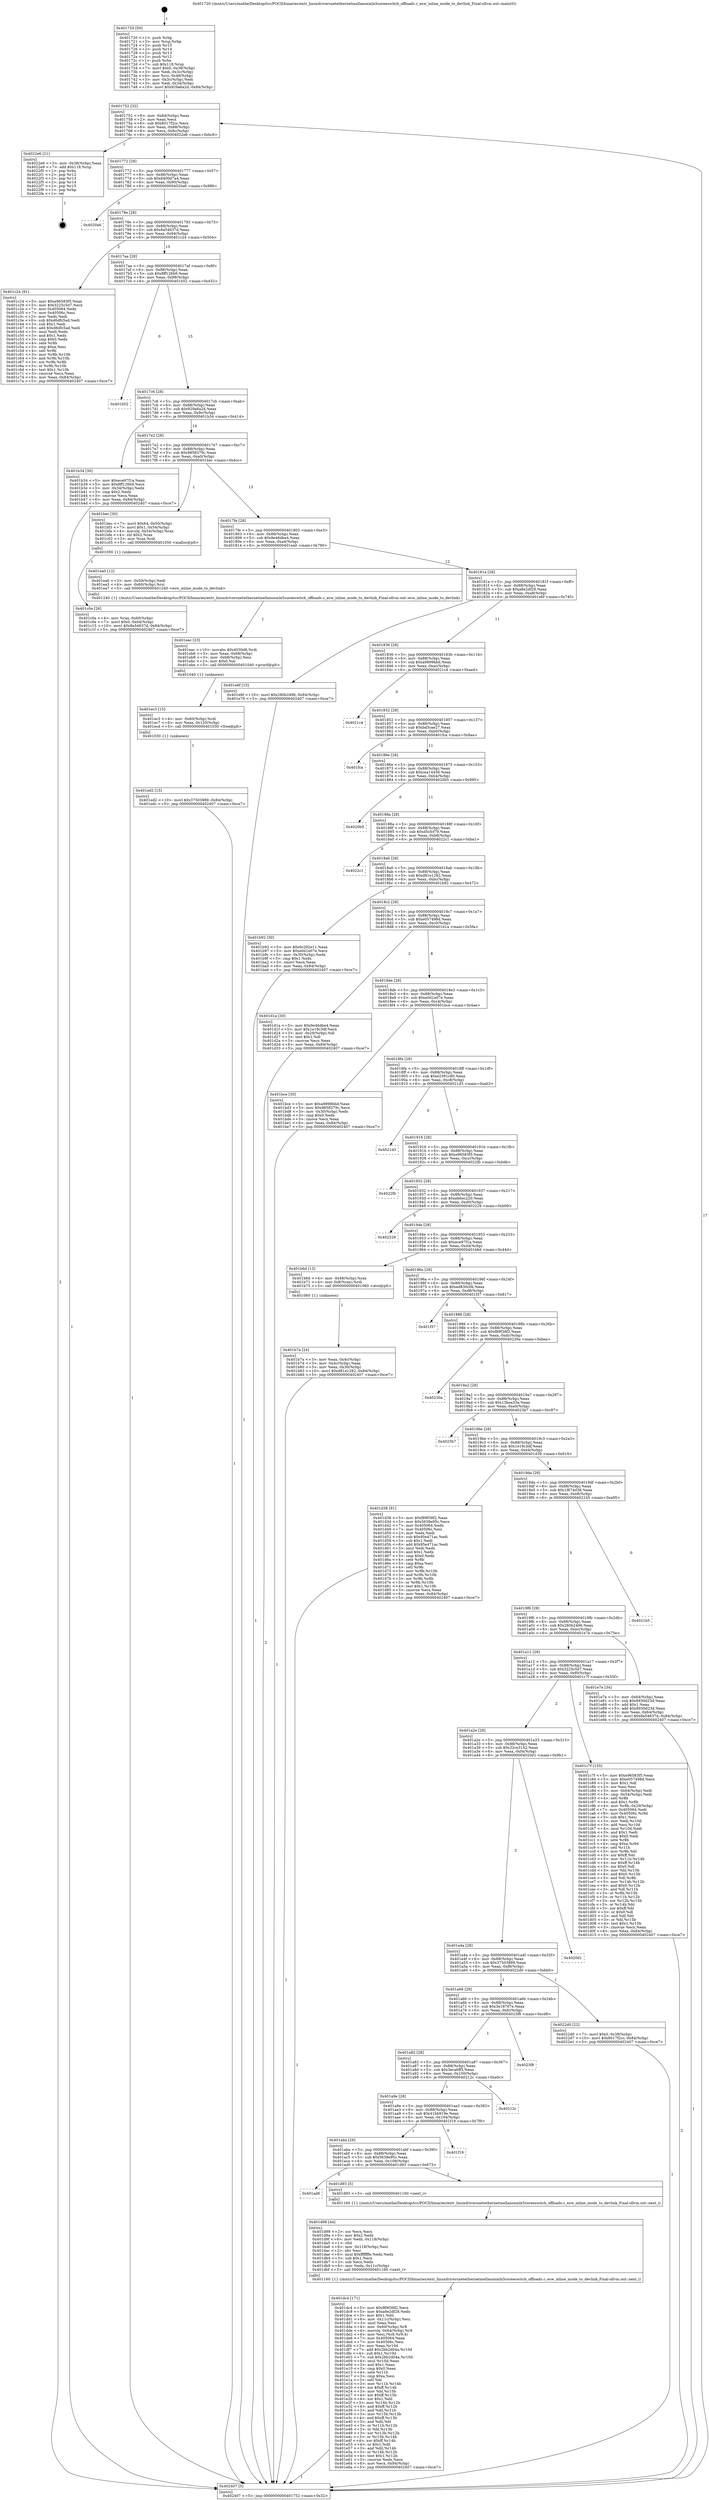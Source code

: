 digraph "0x401720" {
  label = "0x401720 (/mnt/c/Users/mathe/Desktop/tcc/POCII/binaries/extr_linuxdriversnetethernetmellanoxmlx5coreeswitch_offloads.c_esw_inline_mode_to_devlink_Final-ollvm.out::main(0))"
  labelloc = "t"
  node[shape=record]

  Entry [label="",width=0.3,height=0.3,shape=circle,fillcolor=black,style=filled]
  "0x401752" [label="{
     0x401752 [32]\l
     | [instrs]\l
     &nbsp;&nbsp;0x401752 \<+6\>: mov -0x84(%rbp),%eax\l
     &nbsp;&nbsp;0x401758 \<+2\>: mov %eax,%ecx\l
     &nbsp;&nbsp;0x40175a \<+6\>: sub $0x8017f2cc,%ecx\l
     &nbsp;&nbsp;0x401760 \<+6\>: mov %eax,-0x88(%rbp)\l
     &nbsp;&nbsp;0x401766 \<+6\>: mov %ecx,-0x8c(%rbp)\l
     &nbsp;&nbsp;0x40176c \<+6\>: je 00000000004022e6 \<main+0xbc6\>\l
  }"]
  "0x4022e6" [label="{
     0x4022e6 [21]\l
     | [instrs]\l
     &nbsp;&nbsp;0x4022e6 \<+3\>: mov -0x38(%rbp),%eax\l
     &nbsp;&nbsp;0x4022e9 \<+7\>: add $0x118,%rsp\l
     &nbsp;&nbsp;0x4022f0 \<+1\>: pop %rbx\l
     &nbsp;&nbsp;0x4022f1 \<+2\>: pop %r12\l
     &nbsp;&nbsp;0x4022f3 \<+2\>: pop %r13\l
     &nbsp;&nbsp;0x4022f5 \<+2\>: pop %r14\l
     &nbsp;&nbsp;0x4022f7 \<+2\>: pop %r15\l
     &nbsp;&nbsp;0x4022f9 \<+1\>: pop %rbp\l
     &nbsp;&nbsp;0x4022fa \<+1\>: ret\l
  }"]
  "0x401772" [label="{
     0x401772 [28]\l
     | [instrs]\l
     &nbsp;&nbsp;0x401772 \<+5\>: jmp 0000000000401777 \<main+0x57\>\l
     &nbsp;&nbsp;0x401777 \<+6\>: mov -0x88(%rbp),%eax\l
     &nbsp;&nbsp;0x40177d \<+5\>: sub $0x8400d7a4,%eax\l
     &nbsp;&nbsp;0x401782 \<+6\>: mov %eax,-0x90(%rbp)\l
     &nbsp;&nbsp;0x401788 \<+6\>: je 00000000004020a6 \<main+0x986\>\l
  }"]
  Exit [label="",width=0.3,height=0.3,shape=circle,fillcolor=black,style=filled,peripheries=2]
  "0x4020a6" [label="{
     0x4020a6\l
  }", style=dashed]
  "0x40178e" [label="{
     0x40178e [28]\l
     | [instrs]\l
     &nbsp;&nbsp;0x40178e \<+5\>: jmp 0000000000401793 \<main+0x73\>\l
     &nbsp;&nbsp;0x401793 \<+6\>: mov -0x88(%rbp),%eax\l
     &nbsp;&nbsp;0x401799 \<+5\>: sub $0x8a54637d,%eax\l
     &nbsp;&nbsp;0x40179e \<+6\>: mov %eax,-0x94(%rbp)\l
     &nbsp;&nbsp;0x4017a4 \<+6\>: je 0000000000401c24 \<main+0x504\>\l
  }"]
  "0x401ed2" [label="{
     0x401ed2 [15]\l
     | [instrs]\l
     &nbsp;&nbsp;0x401ed2 \<+10\>: movl $0x37503889,-0x84(%rbp)\l
     &nbsp;&nbsp;0x401edc \<+5\>: jmp 0000000000402407 \<main+0xce7\>\l
  }"]
  "0x401c24" [label="{
     0x401c24 [91]\l
     | [instrs]\l
     &nbsp;&nbsp;0x401c24 \<+5\>: mov $0xe96583f5,%eax\l
     &nbsp;&nbsp;0x401c29 \<+5\>: mov $0x3225c5d7,%ecx\l
     &nbsp;&nbsp;0x401c2e \<+7\>: mov 0x405064,%edx\l
     &nbsp;&nbsp;0x401c35 \<+7\>: mov 0x40506c,%esi\l
     &nbsp;&nbsp;0x401c3c \<+2\>: mov %edx,%edi\l
     &nbsp;&nbsp;0x401c3e \<+6\>: sub $0xd6dfc5ad,%edi\l
     &nbsp;&nbsp;0x401c44 \<+3\>: sub $0x1,%edi\l
     &nbsp;&nbsp;0x401c47 \<+6\>: add $0xd6dfc5ad,%edi\l
     &nbsp;&nbsp;0x401c4d \<+3\>: imul %edi,%edx\l
     &nbsp;&nbsp;0x401c50 \<+3\>: and $0x1,%edx\l
     &nbsp;&nbsp;0x401c53 \<+3\>: cmp $0x0,%edx\l
     &nbsp;&nbsp;0x401c56 \<+4\>: sete %r8b\l
     &nbsp;&nbsp;0x401c5a \<+3\>: cmp $0xa,%esi\l
     &nbsp;&nbsp;0x401c5d \<+4\>: setl %r9b\l
     &nbsp;&nbsp;0x401c61 \<+3\>: mov %r8b,%r10b\l
     &nbsp;&nbsp;0x401c64 \<+3\>: and %r9b,%r10b\l
     &nbsp;&nbsp;0x401c67 \<+3\>: xor %r9b,%r8b\l
     &nbsp;&nbsp;0x401c6a \<+3\>: or %r8b,%r10b\l
     &nbsp;&nbsp;0x401c6d \<+4\>: test $0x1,%r10b\l
     &nbsp;&nbsp;0x401c71 \<+3\>: cmovne %ecx,%eax\l
     &nbsp;&nbsp;0x401c74 \<+6\>: mov %eax,-0x84(%rbp)\l
     &nbsp;&nbsp;0x401c7a \<+5\>: jmp 0000000000402407 \<main+0xce7\>\l
  }"]
  "0x4017aa" [label="{
     0x4017aa [28]\l
     | [instrs]\l
     &nbsp;&nbsp;0x4017aa \<+5\>: jmp 00000000004017af \<main+0x8f\>\l
     &nbsp;&nbsp;0x4017af \<+6\>: mov -0x88(%rbp),%eax\l
     &nbsp;&nbsp;0x4017b5 \<+5\>: sub $0x8ff126b9,%eax\l
     &nbsp;&nbsp;0x4017ba \<+6\>: mov %eax,-0x98(%rbp)\l
     &nbsp;&nbsp;0x4017c0 \<+6\>: je 0000000000401b52 \<main+0x432\>\l
  }"]
  "0x401ec3" [label="{
     0x401ec3 [15]\l
     | [instrs]\l
     &nbsp;&nbsp;0x401ec3 \<+4\>: mov -0x60(%rbp),%rdi\l
     &nbsp;&nbsp;0x401ec7 \<+6\>: mov %eax,-0x120(%rbp)\l
     &nbsp;&nbsp;0x401ecd \<+5\>: call 0000000000401030 \<free@plt\>\l
     | [calls]\l
     &nbsp;&nbsp;0x401030 \{1\} (unknown)\l
  }"]
  "0x401b52" [label="{
     0x401b52\l
  }", style=dashed]
  "0x4017c6" [label="{
     0x4017c6 [28]\l
     | [instrs]\l
     &nbsp;&nbsp;0x4017c6 \<+5\>: jmp 00000000004017cb \<main+0xab\>\l
     &nbsp;&nbsp;0x4017cb \<+6\>: mov -0x88(%rbp),%eax\l
     &nbsp;&nbsp;0x4017d1 \<+5\>: sub $0x929a6a2d,%eax\l
     &nbsp;&nbsp;0x4017d6 \<+6\>: mov %eax,-0x9c(%rbp)\l
     &nbsp;&nbsp;0x4017dc \<+6\>: je 0000000000401b34 \<main+0x414\>\l
  }"]
  "0x401eac" [label="{
     0x401eac [23]\l
     | [instrs]\l
     &nbsp;&nbsp;0x401eac \<+10\>: movabs $0x4030d6,%rdi\l
     &nbsp;&nbsp;0x401eb6 \<+3\>: mov %eax,-0x68(%rbp)\l
     &nbsp;&nbsp;0x401eb9 \<+3\>: mov -0x68(%rbp),%esi\l
     &nbsp;&nbsp;0x401ebc \<+2\>: mov $0x0,%al\l
     &nbsp;&nbsp;0x401ebe \<+5\>: call 0000000000401040 \<printf@plt\>\l
     | [calls]\l
     &nbsp;&nbsp;0x401040 \{1\} (unknown)\l
  }"]
  "0x401b34" [label="{
     0x401b34 [30]\l
     | [instrs]\l
     &nbsp;&nbsp;0x401b34 \<+5\>: mov $0xece97f1a,%eax\l
     &nbsp;&nbsp;0x401b39 \<+5\>: mov $0x8ff126b9,%ecx\l
     &nbsp;&nbsp;0x401b3e \<+3\>: mov -0x34(%rbp),%edx\l
     &nbsp;&nbsp;0x401b41 \<+3\>: cmp $0x2,%edx\l
     &nbsp;&nbsp;0x401b44 \<+3\>: cmovne %ecx,%eax\l
     &nbsp;&nbsp;0x401b47 \<+6\>: mov %eax,-0x84(%rbp)\l
     &nbsp;&nbsp;0x401b4d \<+5\>: jmp 0000000000402407 \<main+0xce7\>\l
  }"]
  "0x4017e2" [label="{
     0x4017e2 [28]\l
     | [instrs]\l
     &nbsp;&nbsp;0x4017e2 \<+5\>: jmp 00000000004017e7 \<main+0xc7\>\l
     &nbsp;&nbsp;0x4017e7 \<+6\>: mov -0x88(%rbp),%eax\l
     &nbsp;&nbsp;0x4017ed \<+5\>: sub $0x9858379c,%eax\l
     &nbsp;&nbsp;0x4017f2 \<+6\>: mov %eax,-0xa0(%rbp)\l
     &nbsp;&nbsp;0x4017f8 \<+6\>: je 0000000000401bec \<main+0x4cc\>\l
  }"]
  "0x402407" [label="{
     0x402407 [5]\l
     | [instrs]\l
     &nbsp;&nbsp;0x402407 \<+5\>: jmp 0000000000401752 \<main+0x32\>\l
  }"]
  "0x401720" [label="{
     0x401720 [50]\l
     | [instrs]\l
     &nbsp;&nbsp;0x401720 \<+1\>: push %rbp\l
     &nbsp;&nbsp;0x401721 \<+3\>: mov %rsp,%rbp\l
     &nbsp;&nbsp;0x401724 \<+2\>: push %r15\l
     &nbsp;&nbsp;0x401726 \<+2\>: push %r14\l
     &nbsp;&nbsp;0x401728 \<+2\>: push %r13\l
     &nbsp;&nbsp;0x40172a \<+2\>: push %r12\l
     &nbsp;&nbsp;0x40172c \<+1\>: push %rbx\l
     &nbsp;&nbsp;0x40172d \<+7\>: sub $0x118,%rsp\l
     &nbsp;&nbsp;0x401734 \<+7\>: movl $0x0,-0x38(%rbp)\l
     &nbsp;&nbsp;0x40173b \<+3\>: mov %edi,-0x3c(%rbp)\l
     &nbsp;&nbsp;0x40173e \<+4\>: mov %rsi,-0x48(%rbp)\l
     &nbsp;&nbsp;0x401742 \<+3\>: mov -0x3c(%rbp),%edi\l
     &nbsp;&nbsp;0x401745 \<+3\>: mov %edi,-0x34(%rbp)\l
     &nbsp;&nbsp;0x401748 \<+10\>: movl $0x929a6a2d,-0x84(%rbp)\l
  }"]
  "0x401dc4" [label="{
     0x401dc4 [171]\l
     | [instrs]\l
     &nbsp;&nbsp;0x401dc4 \<+5\>: mov $0xf89f38f2,%ecx\l
     &nbsp;&nbsp;0x401dc9 \<+5\>: mov $0xa8e2df28,%edx\l
     &nbsp;&nbsp;0x401dce \<+3\>: mov $0x1,%dil\l
     &nbsp;&nbsp;0x401dd1 \<+6\>: mov -0x11c(%rbp),%esi\l
     &nbsp;&nbsp;0x401dd7 \<+3\>: imul %eax,%esi\l
     &nbsp;&nbsp;0x401dda \<+4\>: mov -0x60(%rbp),%r8\l
     &nbsp;&nbsp;0x401dde \<+4\>: movslq -0x64(%rbp),%r9\l
     &nbsp;&nbsp;0x401de2 \<+4\>: mov %esi,(%r8,%r9,4)\l
     &nbsp;&nbsp;0x401de6 \<+7\>: mov 0x405064,%eax\l
     &nbsp;&nbsp;0x401ded \<+7\>: mov 0x40506c,%esi\l
     &nbsp;&nbsp;0x401df4 \<+3\>: mov %eax,%r10d\l
     &nbsp;&nbsp;0x401df7 \<+7\>: add $0x2bb2d04a,%r10d\l
     &nbsp;&nbsp;0x401dfe \<+4\>: sub $0x1,%r10d\l
     &nbsp;&nbsp;0x401e02 \<+7\>: sub $0x2bb2d04a,%r10d\l
     &nbsp;&nbsp;0x401e09 \<+4\>: imul %r10d,%eax\l
     &nbsp;&nbsp;0x401e0d \<+3\>: and $0x1,%eax\l
     &nbsp;&nbsp;0x401e10 \<+3\>: cmp $0x0,%eax\l
     &nbsp;&nbsp;0x401e13 \<+4\>: sete %r11b\l
     &nbsp;&nbsp;0x401e17 \<+3\>: cmp $0xa,%esi\l
     &nbsp;&nbsp;0x401e1a \<+3\>: setl %bl\l
     &nbsp;&nbsp;0x401e1d \<+3\>: mov %r11b,%r14b\l
     &nbsp;&nbsp;0x401e20 \<+4\>: xor $0xff,%r14b\l
     &nbsp;&nbsp;0x401e24 \<+3\>: mov %bl,%r15b\l
     &nbsp;&nbsp;0x401e27 \<+4\>: xor $0xff,%r15b\l
     &nbsp;&nbsp;0x401e2b \<+4\>: xor $0x1,%dil\l
     &nbsp;&nbsp;0x401e2f \<+3\>: mov %r14b,%r12b\l
     &nbsp;&nbsp;0x401e32 \<+4\>: and $0xff,%r12b\l
     &nbsp;&nbsp;0x401e36 \<+3\>: and %dil,%r11b\l
     &nbsp;&nbsp;0x401e39 \<+3\>: mov %r15b,%r13b\l
     &nbsp;&nbsp;0x401e3c \<+4\>: and $0xff,%r13b\l
     &nbsp;&nbsp;0x401e40 \<+3\>: and %dil,%bl\l
     &nbsp;&nbsp;0x401e43 \<+3\>: or %r11b,%r12b\l
     &nbsp;&nbsp;0x401e46 \<+3\>: or %bl,%r13b\l
     &nbsp;&nbsp;0x401e49 \<+3\>: xor %r13b,%r12b\l
     &nbsp;&nbsp;0x401e4c \<+3\>: or %r15b,%r14b\l
     &nbsp;&nbsp;0x401e4f \<+4\>: xor $0xff,%r14b\l
     &nbsp;&nbsp;0x401e53 \<+4\>: or $0x1,%dil\l
     &nbsp;&nbsp;0x401e57 \<+3\>: and %dil,%r14b\l
     &nbsp;&nbsp;0x401e5a \<+3\>: or %r14b,%r12b\l
     &nbsp;&nbsp;0x401e5d \<+4\>: test $0x1,%r12b\l
     &nbsp;&nbsp;0x401e61 \<+3\>: cmovne %edx,%ecx\l
     &nbsp;&nbsp;0x401e64 \<+6\>: mov %ecx,-0x84(%rbp)\l
     &nbsp;&nbsp;0x401e6a \<+5\>: jmp 0000000000402407 \<main+0xce7\>\l
  }"]
  "0x401bec" [label="{
     0x401bec [30]\l
     | [instrs]\l
     &nbsp;&nbsp;0x401bec \<+7\>: movl $0x64,-0x50(%rbp)\l
     &nbsp;&nbsp;0x401bf3 \<+7\>: movl $0x1,-0x54(%rbp)\l
     &nbsp;&nbsp;0x401bfa \<+4\>: movslq -0x54(%rbp),%rax\l
     &nbsp;&nbsp;0x401bfe \<+4\>: shl $0x2,%rax\l
     &nbsp;&nbsp;0x401c02 \<+3\>: mov %rax,%rdi\l
     &nbsp;&nbsp;0x401c05 \<+5\>: call 0000000000401050 \<malloc@plt\>\l
     | [calls]\l
     &nbsp;&nbsp;0x401050 \{1\} (unknown)\l
  }"]
  "0x4017fe" [label="{
     0x4017fe [28]\l
     | [instrs]\l
     &nbsp;&nbsp;0x4017fe \<+5\>: jmp 0000000000401803 \<main+0xe3\>\l
     &nbsp;&nbsp;0x401803 \<+6\>: mov -0x88(%rbp),%eax\l
     &nbsp;&nbsp;0x401809 \<+5\>: sub $0x9e46dbe4,%eax\l
     &nbsp;&nbsp;0x40180e \<+6\>: mov %eax,-0xa4(%rbp)\l
     &nbsp;&nbsp;0x401814 \<+6\>: je 0000000000401ea0 \<main+0x780\>\l
  }"]
  "0x401d98" [label="{
     0x401d98 [44]\l
     | [instrs]\l
     &nbsp;&nbsp;0x401d98 \<+2\>: xor %ecx,%ecx\l
     &nbsp;&nbsp;0x401d9a \<+5\>: mov $0x2,%edx\l
     &nbsp;&nbsp;0x401d9f \<+6\>: mov %edx,-0x118(%rbp)\l
     &nbsp;&nbsp;0x401da5 \<+1\>: cltd\l
     &nbsp;&nbsp;0x401da6 \<+6\>: mov -0x118(%rbp),%esi\l
     &nbsp;&nbsp;0x401dac \<+2\>: idiv %esi\l
     &nbsp;&nbsp;0x401dae \<+6\>: imul $0xfffffffe,%edx,%edx\l
     &nbsp;&nbsp;0x401db4 \<+3\>: sub $0x1,%ecx\l
     &nbsp;&nbsp;0x401db7 \<+2\>: sub %ecx,%edx\l
     &nbsp;&nbsp;0x401db9 \<+6\>: mov %edx,-0x11c(%rbp)\l
     &nbsp;&nbsp;0x401dbf \<+5\>: call 0000000000401160 \<next_i\>\l
     | [calls]\l
     &nbsp;&nbsp;0x401160 \{1\} (/mnt/c/Users/mathe/Desktop/tcc/POCII/binaries/extr_linuxdriversnetethernetmellanoxmlx5coreeswitch_offloads.c_esw_inline_mode_to_devlink_Final-ollvm.out::next_i)\l
  }"]
  "0x401ea0" [label="{
     0x401ea0 [12]\l
     | [instrs]\l
     &nbsp;&nbsp;0x401ea0 \<+3\>: mov -0x50(%rbp),%edi\l
     &nbsp;&nbsp;0x401ea3 \<+4\>: mov -0x60(%rbp),%rsi\l
     &nbsp;&nbsp;0x401ea7 \<+5\>: call 0000000000401240 \<esw_inline_mode_to_devlink\>\l
     | [calls]\l
     &nbsp;&nbsp;0x401240 \{1\} (/mnt/c/Users/mathe/Desktop/tcc/POCII/binaries/extr_linuxdriversnetethernetmellanoxmlx5coreeswitch_offloads.c_esw_inline_mode_to_devlink_Final-ollvm.out::esw_inline_mode_to_devlink)\l
  }"]
  "0x40181a" [label="{
     0x40181a [28]\l
     | [instrs]\l
     &nbsp;&nbsp;0x40181a \<+5\>: jmp 000000000040181f \<main+0xff\>\l
     &nbsp;&nbsp;0x40181f \<+6\>: mov -0x88(%rbp),%eax\l
     &nbsp;&nbsp;0x401825 \<+5\>: sub $0xa8e2df28,%eax\l
     &nbsp;&nbsp;0x40182a \<+6\>: mov %eax,-0xa8(%rbp)\l
     &nbsp;&nbsp;0x401830 \<+6\>: je 0000000000401e6f \<main+0x74f\>\l
  }"]
  "0x401ad6" [label="{
     0x401ad6\l
  }", style=dashed]
  "0x401e6f" [label="{
     0x401e6f [15]\l
     | [instrs]\l
     &nbsp;&nbsp;0x401e6f \<+10\>: movl $0x280b2496,-0x84(%rbp)\l
     &nbsp;&nbsp;0x401e79 \<+5\>: jmp 0000000000402407 \<main+0xce7\>\l
  }"]
  "0x401836" [label="{
     0x401836 [28]\l
     | [instrs]\l
     &nbsp;&nbsp;0x401836 \<+5\>: jmp 000000000040183b \<main+0x11b\>\l
     &nbsp;&nbsp;0x40183b \<+6\>: mov -0x88(%rbp),%eax\l
     &nbsp;&nbsp;0x401841 \<+5\>: sub $0xa9899bbd,%eax\l
     &nbsp;&nbsp;0x401846 \<+6\>: mov %eax,-0xac(%rbp)\l
     &nbsp;&nbsp;0x40184c \<+6\>: je 00000000004021c4 \<main+0xaa4\>\l
  }"]
  "0x401d93" [label="{
     0x401d93 [5]\l
     | [instrs]\l
     &nbsp;&nbsp;0x401d93 \<+5\>: call 0000000000401160 \<next_i\>\l
     | [calls]\l
     &nbsp;&nbsp;0x401160 \{1\} (/mnt/c/Users/mathe/Desktop/tcc/POCII/binaries/extr_linuxdriversnetethernetmellanoxmlx5coreeswitch_offloads.c_esw_inline_mode_to_devlink_Final-ollvm.out::next_i)\l
  }"]
  "0x4021c4" [label="{
     0x4021c4\l
  }", style=dashed]
  "0x401852" [label="{
     0x401852 [28]\l
     | [instrs]\l
     &nbsp;&nbsp;0x401852 \<+5\>: jmp 0000000000401857 \<main+0x137\>\l
     &nbsp;&nbsp;0x401857 \<+6\>: mov -0x88(%rbp),%eax\l
     &nbsp;&nbsp;0x40185d \<+5\>: sub $0xbd3cae27,%eax\l
     &nbsp;&nbsp;0x401862 \<+6\>: mov %eax,-0xb0(%rbp)\l
     &nbsp;&nbsp;0x401868 \<+6\>: je 0000000000401fca \<main+0x8aa\>\l
  }"]
  "0x401aba" [label="{
     0x401aba [28]\l
     | [instrs]\l
     &nbsp;&nbsp;0x401aba \<+5\>: jmp 0000000000401abf \<main+0x39f\>\l
     &nbsp;&nbsp;0x401abf \<+6\>: mov -0x88(%rbp),%eax\l
     &nbsp;&nbsp;0x401ac5 \<+5\>: sub $0x5638e95c,%eax\l
     &nbsp;&nbsp;0x401aca \<+6\>: mov %eax,-0x108(%rbp)\l
     &nbsp;&nbsp;0x401ad0 \<+6\>: je 0000000000401d93 \<main+0x673\>\l
  }"]
  "0x401fca" [label="{
     0x401fca\l
  }", style=dashed]
  "0x40186e" [label="{
     0x40186e [28]\l
     | [instrs]\l
     &nbsp;&nbsp;0x40186e \<+5\>: jmp 0000000000401873 \<main+0x153\>\l
     &nbsp;&nbsp;0x401873 \<+6\>: mov -0x88(%rbp),%eax\l
     &nbsp;&nbsp;0x401879 \<+5\>: sub $0xcea14436,%eax\l
     &nbsp;&nbsp;0x40187e \<+6\>: mov %eax,-0xb4(%rbp)\l
     &nbsp;&nbsp;0x401884 \<+6\>: je 00000000004020b5 \<main+0x995\>\l
  }"]
  "0x401f19" [label="{
     0x401f19\l
  }", style=dashed]
  "0x4020b5" [label="{
     0x4020b5\l
  }", style=dashed]
  "0x40188a" [label="{
     0x40188a [28]\l
     | [instrs]\l
     &nbsp;&nbsp;0x40188a \<+5\>: jmp 000000000040188f \<main+0x16f\>\l
     &nbsp;&nbsp;0x40188f \<+6\>: mov -0x88(%rbp),%eax\l
     &nbsp;&nbsp;0x401895 \<+5\>: sub $0xd5cfcf79,%eax\l
     &nbsp;&nbsp;0x40189a \<+6\>: mov %eax,-0xb8(%rbp)\l
     &nbsp;&nbsp;0x4018a0 \<+6\>: je 00000000004022c1 \<main+0xba1\>\l
  }"]
  "0x401a9e" [label="{
     0x401a9e [28]\l
     | [instrs]\l
     &nbsp;&nbsp;0x401a9e \<+5\>: jmp 0000000000401aa3 \<main+0x383\>\l
     &nbsp;&nbsp;0x401aa3 \<+6\>: mov -0x88(%rbp),%eax\l
     &nbsp;&nbsp;0x401aa9 \<+5\>: sub $0x41bb919e,%eax\l
     &nbsp;&nbsp;0x401aae \<+6\>: mov %eax,-0x104(%rbp)\l
     &nbsp;&nbsp;0x401ab4 \<+6\>: je 0000000000401f19 \<main+0x7f9\>\l
  }"]
  "0x4022c1" [label="{
     0x4022c1\l
  }", style=dashed]
  "0x4018a6" [label="{
     0x4018a6 [28]\l
     | [instrs]\l
     &nbsp;&nbsp;0x4018a6 \<+5\>: jmp 00000000004018ab \<main+0x18b\>\l
     &nbsp;&nbsp;0x4018ab \<+6\>: mov -0x88(%rbp),%eax\l
     &nbsp;&nbsp;0x4018b1 \<+5\>: sub $0xd81e1282,%eax\l
     &nbsp;&nbsp;0x4018b6 \<+6\>: mov %eax,-0xbc(%rbp)\l
     &nbsp;&nbsp;0x4018bc \<+6\>: je 0000000000401b92 \<main+0x472\>\l
  }"]
  "0x40212c" [label="{
     0x40212c\l
  }", style=dashed]
  "0x401b92" [label="{
     0x401b92 [30]\l
     | [instrs]\l
     &nbsp;&nbsp;0x401b92 \<+5\>: mov $0x6c292e11,%eax\l
     &nbsp;&nbsp;0x401b97 \<+5\>: mov $0xe0d1e07e,%ecx\l
     &nbsp;&nbsp;0x401b9c \<+3\>: mov -0x30(%rbp),%edx\l
     &nbsp;&nbsp;0x401b9f \<+3\>: cmp $0x1,%edx\l
     &nbsp;&nbsp;0x401ba2 \<+3\>: cmovl %ecx,%eax\l
     &nbsp;&nbsp;0x401ba5 \<+6\>: mov %eax,-0x84(%rbp)\l
     &nbsp;&nbsp;0x401bab \<+5\>: jmp 0000000000402407 \<main+0xce7\>\l
  }"]
  "0x4018c2" [label="{
     0x4018c2 [28]\l
     | [instrs]\l
     &nbsp;&nbsp;0x4018c2 \<+5\>: jmp 00000000004018c7 \<main+0x1a7\>\l
     &nbsp;&nbsp;0x4018c7 \<+6\>: mov -0x88(%rbp),%eax\l
     &nbsp;&nbsp;0x4018cd \<+5\>: sub $0xe057498d,%eax\l
     &nbsp;&nbsp;0x4018d2 \<+6\>: mov %eax,-0xc0(%rbp)\l
     &nbsp;&nbsp;0x4018d8 \<+6\>: je 0000000000401d1a \<main+0x5fa\>\l
  }"]
  "0x401a82" [label="{
     0x401a82 [28]\l
     | [instrs]\l
     &nbsp;&nbsp;0x401a82 \<+5\>: jmp 0000000000401a87 \<main+0x367\>\l
     &nbsp;&nbsp;0x401a87 \<+6\>: mov -0x88(%rbp),%eax\l
     &nbsp;&nbsp;0x401a8d \<+5\>: sub $0x3eca6ff3,%eax\l
     &nbsp;&nbsp;0x401a92 \<+6\>: mov %eax,-0x100(%rbp)\l
     &nbsp;&nbsp;0x401a98 \<+6\>: je 000000000040212c \<main+0xa0c\>\l
  }"]
  "0x401d1a" [label="{
     0x401d1a [30]\l
     | [instrs]\l
     &nbsp;&nbsp;0x401d1a \<+5\>: mov $0x9e46dbe4,%eax\l
     &nbsp;&nbsp;0x401d1f \<+5\>: mov $0x1e18c3df,%ecx\l
     &nbsp;&nbsp;0x401d24 \<+3\>: mov -0x29(%rbp),%dl\l
     &nbsp;&nbsp;0x401d27 \<+3\>: test $0x1,%dl\l
     &nbsp;&nbsp;0x401d2a \<+3\>: cmovne %ecx,%eax\l
     &nbsp;&nbsp;0x401d2d \<+6\>: mov %eax,-0x84(%rbp)\l
     &nbsp;&nbsp;0x401d33 \<+5\>: jmp 0000000000402407 \<main+0xce7\>\l
  }"]
  "0x4018de" [label="{
     0x4018de [28]\l
     | [instrs]\l
     &nbsp;&nbsp;0x4018de \<+5\>: jmp 00000000004018e3 \<main+0x1c3\>\l
     &nbsp;&nbsp;0x4018e3 \<+6\>: mov -0x88(%rbp),%eax\l
     &nbsp;&nbsp;0x4018e9 \<+5\>: sub $0xe0d1e07e,%eax\l
     &nbsp;&nbsp;0x4018ee \<+6\>: mov %eax,-0xc4(%rbp)\l
     &nbsp;&nbsp;0x4018f4 \<+6\>: je 0000000000401bce \<main+0x4ae\>\l
  }"]
  "0x4023f8" [label="{
     0x4023f8\l
  }", style=dashed]
  "0x401bce" [label="{
     0x401bce [30]\l
     | [instrs]\l
     &nbsp;&nbsp;0x401bce \<+5\>: mov $0xa9899bbd,%eax\l
     &nbsp;&nbsp;0x401bd3 \<+5\>: mov $0x9858379c,%ecx\l
     &nbsp;&nbsp;0x401bd8 \<+3\>: mov -0x30(%rbp),%edx\l
     &nbsp;&nbsp;0x401bdb \<+3\>: cmp $0x0,%edx\l
     &nbsp;&nbsp;0x401bde \<+3\>: cmove %ecx,%eax\l
     &nbsp;&nbsp;0x401be1 \<+6\>: mov %eax,-0x84(%rbp)\l
     &nbsp;&nbsp;0x401be7 \<+5\>: jmp 0000000000402407 \<main+0xce7\>\l
  }"]
  "0x4018fa" [label="{
     0x4018fa [28]\l
     | [instrs]\l
     &nbsp;&nbsp;0x4018fa \<+5\>: jmp 00000000004018ff \<main+0x1df\>\l
     &nbsp;&nbsp;0x4018ff \<+6\>: mov -0x88(%rbp),%eax\l
     &nbsp;&nbsp;0x401905 \<+5\>: sub $0xe2391c80,%eax\l
     &nbsp;&nbsp;0x40190a \<+6\>: mov %eax,-0xc8(%rbp)\l
     &nbsp;&nbsp;0x401910 \<+6\>: je 00000000004021d3 \<main+0xab3\>\l
  }"]
  "0x401a66" [label="{
     0x401a66 [28]\l
     | [instrs]\l
     &nbsp;&nbsp;0x401a66 \<+5\>: jmp 0000000000401a6b \<main+0x34b\>\l
     &nbsp;&nbsp;0x401a6b \<+6\>: mov -0x88(%rbp),%eax\l
     &nbsp;&nbsp;0x401a71 \<+5\>: sub $0x3e18767e,%eax\l
     &nbsp;&nbsp;0x401a76 \<+6\>: mov %eax,-0xfc(%rbp)\l
     &nbsp;&nbsp;0x401a7c \<+6\>: je 00000000004023f8 \<main+0xcd8\>\l
  }"]
  "0x4021d3" [label="{
     0x4021d3\l
  }", style=dashed]
  "0x401916" [label="{
     0x401916 [28]\l
     | [instrs]\l
     &nbsp;&nbsp;0x401916 \<+5\>: jmp 000000000040191b \<main+0x1fb\>\l
     &nbsp;&nbsp;0x40191b \<+6\>: mov -0x88(%rbp),%eax\l
     &nbsp;&nbsp;0x401921 \<+5\>: sub $0xe96583f5,%eax\l
     &nbsp;&nbsp;0x401926 \<+6\>: mov %eax,-0xcc(%rbp)\l
     &nbsp;&nbsp;0x40192c \<+6\>: je 00000000004022fb \<main+0xbdb\>\l
  }"]
  "0x4022d0" [label="{
     0x4022d0 [22]\l
     | [instrs]\l
     &nbsp;&nbsp;0x4022d0 \<+7\>: movl $0x0,-0x38(%rbp)\l
     &nbsp;&nbsp;0x4022d7 \<+10\>: movl $0x8017f2cc,-0x84(%rbp)\l
     &nbsp;&nbsp;0x4022e1 \<+5\>: jmp 0000000000402407 \<main+0xce7\>\l
  }"]
  "0x4022fb" [label="{
     0x4022fb\l
  }", style=dashed]
  "0x401932" [label="{
     0x401932 [28]\l
     | [instrs]\l
     &nbsp;&nbsp;0x401932 \<+5\>: jmp 0000000000401937 \<main+0x217\>\l
     &nbsp;&nbsp;0x401937 \<+6\>: mov -0x88(%rbp),%eax\l
     &nbsp;&nbsp;0x40193d \<+5\>: sub $0xeb6ec220,%eax\l
     &nbsp;&nbsp;0x401942 \<+6\>: mov %eax,-0xd0(%rbp)\l
     &nbsp;&nbsp;0x401948 \<+6\>: je 0000000000402229 \<main+0xb09\>\l
  }"]
  "0x401a4a" [label="{
     0x401a4a [28]\l
     | [instrs]\l
     &nbsp;&nbsp;0x401a4a \<+5\>: jmp 0000000000401a4f \<main+0x32f\>\l
     &nbsp;&nbsp;0x401a4f \<+6\>: mov -0x88(%rbp),%eax\l
     &nbsp;&nbsp;0x401a55 \<+5\>: sub $0x37503889,%eax\l
     &nbsp;&nbsp;0x401a5a \<+6\>: mov %eax,-0xf8(%rbp)\l
     &nbsp;&nbsp;0x401a60 \<+6\>: je 00000000004022d0 \<main+0xbb0\>\l
  }"]
  "0x402229" [label="{
     0x402229\l
  }", style=dashed]
  "0x40194e" [label="{
     0x40194e [28]\l
     | [instrs]\l
     &nbsp;&nbsp;0x40194e \<+5\>: jmp 0000000000401953 \<main+0x233\>\l
     &nbsp;&nbsp;0x401953 \<+6\>: mov -0x88(%rbp),%eax\l
     &nbsp;&nbsp;0x401959 \<+5\>: sub $0xece97f1a,%eax\l
     &nbsp;&nbsp;0x40195e \<+6\>: mov %eax,-0xd4(%rbp)\l
     &nbsp;&nbsp;0x401964 \<+6\>: je 0000000000401b6d \<main+0x44d\>\l
  }"]
  "0x4020d1" [label="{
     0x4020d1\l
  }", style=dashed]
  "0x401b6d" [label="{
     0x401b6d [13]\l
     | [instrs]\l
     &nbsp;&nbsp;0x401b6d \<+4\>: mov -0x48(%rbp),%rax\l
     &nbsp;&nbsp;0x401b71 \<+4\>: mov 0x8(%rax),%rdi\l
     &nbsp;&nbsp;0x401b75 \<+5\>: call 0000000000401060 \<atoi@plt\>\l
     | [calls]\l
     &nbsp;&nbsp;0x401060 \{1\} (unknown)\l
  }"]
  "0x40196a" [label="{
     0x40196a [28]\l
     | [instrs]\l
     &nbsp;&nbsp;0x40196a \<+5\>: jmp 000000000040196f \<main+0x24f\>\l
     &nbsp;&nbsp;0x40196f \<+6\>: mov -0x88(%rbp),%eax\l
     &nbsp;&nbsp;0x401975 \<+5\>: sub $0xed830c0b,%eax\l
     &nbsp;&nbsp;0x40197a \<+6\>: mov %eax,-0xd8(%rbp)\l
     &nbsp;&nbsp;0x401980 \<+6\>: je 0000000000401f37 \<main+0x817\>\l
  }"]
  "0x401b7a" [label="{
     0x401b7a [24]\l
     | [instrs]\l
     &nbsp;&nbsp;0x401b7a \<+3\>: mov %eax,-0x4c(%rbp)\l
     &nbsp;&nbsp;0x401b7d \<+3\>: mov -0x4c(%rbp),%eax\l
     &nbsp;&nbsp;0x401b80 \<+3\>: mov %eax,-0x30(%rbp)\l
     &nbsp;&nbsp;0x401b83 \<+10\>: movl $0xd81e1282,-0x84(%rbp)\l
     &nbsp;&nbsp;0x401b8d \<+5\>: jmp 0000000000402407 \<main+0xce7\>\l
  }"]
  "0x401c0a" [label="{
     0x401c0a [26]\l
     | [instrs]\l
     &nbsp;&nbsp;0x401c0a \<+4\>: mov %rax,-0x60(%rbp)\l
     &nbsp;&nbsp;0x401c0e \<+7\>: movl $0x0,-0x64(%rbp)\l
     &nbsp;&nbsp;0x401c15 \<+10\>: movl $0x8a54637d,-0x84(%rbp)\l
     &nbsp;&nbsp;0x401c1f \<+5\>: jmp 0000000000402407 \<main+0xce7\>\l
  }"]
  "0x401a2e" [label="{
     0x401a2e [28]\l
     | [instrs]\l
     &nbsp;&nbsp;0x401a2e \<+5\>: jmp 0000000000401a33 \<main+0x313\>\l
     &nbsp;&nbsp;0x401a33 \<+6\>: mov -0x88(%rbp),%eax\l
     &nbsp;&nbsp;0x401a39 \<+5\>: sub $0x32ce3142,%eax\l
     &nbsp;&nbsp;0x401a3e \<+6\>: mov %eax,-0xf4(%rbp)\l
     &nbsp;&nbsp;0x401a44 \<+6\>: je 00000000004020d1 \<main+0x9b1\>\l
  }"]
  "0x401f37" [label="{
     0x401f37\l
  }", style=dashed]
  "0x401986" [label="{
     0x401986 [28]\l
     | [instrs]\l
     &nbsp;&nbsp;0x401986 \<+5\>: jmp 000000000040198b \<main+0x26b\>\l
     &nbsp;&nbsp;0x40198b \<+6\>: mov -0x88(%rbp),%eax\l
     &nbsp;&nbsp;0x401991 \<+5\>: sub $0xf89f38f2,%eax\l
     &nbsp;&nbsp;0x401996 \<+6\>: mov %eax,-0xdc(%rbp)\l
     &nbsp;&nbsp;0x40199c \<+6\>: je 000000000040230a \<main+0xbea\>\l
  }"]
  "0x401c7f" [label="{
     0x401c7f [155]\l
     | [instrs]\l
     &nbsp;&nbsp;0x401c7f \<+5\>: mov $0xe96583f5,%eax\l
     &nbsp;&nbsp;0x401c84 \<+5\>: mov $0xe057498d,%ecx\l
     &nbsp;&nbsp;0x401c89 \<+2\>: mov $0x1,%dl\l
     &nbsp;&nbsp;0x401c8b \<+2\>: xor %esi,%esi\l
     &nbsp;&nbsp;0x401c8d \<+3\>: mov -0x64(%rbp),%edi\l
     &nbsp;&nbsp;0x401c90 \<+3\>: cmp -0x54(%rbp),%edi\l
     &nbsp;&nbsp;0x401c93 \<+4\>: setl %r8b\l
     &nbsp;&nbsp;0x401c97 \<+4\>: and $0x1,%r8b\l
     &nbsp;&nbsp;0x401c9b \<+4\>: mov %r8b,-0x29(%rbp)\l
     &nbsp;&nbsp;0x401c9f \<+7\>: mov 0x405064,%edi\l
     &nbsp;&nbsp;0x401ca6 \<+8\>: mov 0x40506c,%r9d\l
     &nbsp;&nbsp;0x401cae \<+3\>: sub $0x1,%esi\l
     &nbsp;&nbsp;0x401cb1 \<+3\>: mov %edi,%r10d\l
     &nbsp;&nbsp;0x401cb4 \<+3\>: add %esi,%r10d\l
     &nbsp;&nbsp;0x401cb7 \<+4\>: imul %r10d,%edi\l
     &nbsp;&nbsp;0x401cbb \<+3\>: and $0x1,%edi\l
     &nbsp;&nbsp;0x401cbe \<+3\>: cmp $0x0,%edi\l
     &nbsp;&nbsp;0x401cc1 \<+4\>: sete %r8b\l
     &nbsp;&nbsp;0x401cc5 \<+4\>: cmp $0xa,%r9d\l
     &nbsp;&nbsp;0x401cc9 \<+4\>: setl %r11b\l
     &nbsp;&nbsp;0x401ccd \<+3\>: mov %r8b,%bl\l
     &nbsp;&nbsp;0x401cd0 \<+3\>: xor $0xff,%bl\l
     &nbsp;&nbsp;0x401cd3 \<+3\>: mov %r11b,%r14b\l
     &nbsp;&nbsp;0x401cd6 \<+4\>: xor $0xff,%r14b\l
     &nbsp;&nbsp;0x401cda \<+3\>: xor $0x0,%dl\l
     &nbsp;&nbsp;0x401cdd \<+3\>: mov %bl,%r15b\l
     &nbsp;&nbsp;0x401ce0 \<+4\>: and $0x0,%r15b\l
     &nbsp;&nbsp;0x401ce4 \<+3\>: and %dl,%r8b\l
     &nbsp;&nbsp;0x401ce7 \<+3\>: mov %r14b,%r12b\l
     &nbsp;&nbsp;0x401cea \<+4\>: and $0x0,%r12b\l
     &nbsp;&nbsp;0x401cee \<+3\>: and %dl,%r11b\l
     &nbsp;&nbsp;0x401cf1 \<+3\>: or %r8b,%r15b\l
     &nbsp;&nbsp;0x401cf4 \<+3\>: or %r11b,%r12b\l
     &nbsp;&nbsp;0x401cf7 \<+3\>: xor %r12b,%r15b\l
     &nbsp;&nbsp;0x401cfa \<+3\>: or %r14b,%bl\l
     &nbsp;&nbsp;0x401cfd \<+3\>: xor $0xff,%bl\l
     &nbsp;&nbsp;0x401d00 \<+3\>: or $0x0,%dl\l
     &nbsp;&nbsp;0x401d03 \<+2\>: and %dl,%bl\l
     &nbsp;&nbsp;0x401d05 \<+3\>: or %bl,%r15b\l
     &nbsp;&nbsp;0x401d08 \<+4\>: test $0x1,%r15b\l
     &nbsp;&nbsp;0x401d0c \<+3\>: cmovne %ecx,%eax\l
     &nbsp;&nbsp;0x401d0f \<+6\>: mov %eax,-0x84(%rbp)\l
     &nbsp;&nbsp;0x401d15 \<+5\>: jmp 0000000000402407 \<main+0xce7\>\l
  }"]
  "0x40230a" [label="{
     0x40230a\l
  }", style=dashed]
  "0x4019a2" [label="{
     0x4019a2 [28]\l
     | [instrs]\l
     &nbsp;&nbsp;0x4019a2 \<+5\>: jmp 00000000004019a7 \<main+0x287\>\l
     &nbsp;&nbsp;0x4019a7 \<+6\>: mov -0x88(%rbp),%eax\l
     &nbsp;&nbsp;0x4019ad \<+5\>: sub $0x13bea33a,%eax\l
     &nbsp;&nbsp;0x4019b2 \<+6\>: mov %eax,-0xe0(%rbp)\l
     &nbsp;&nbsp;0x4019b8 \<+6\>: je 00000000004023b7 \<main+0xc97\>\l
  }"]
  "0x401a12" [label="{
     0x401a12 [28]\l
     | [instrs]\l
     &nbsp;&nbsp;0x401a12 \<+5\>: jmp 0000000000401a17 \<main+0x2f7\>\l
     &nbsp;&nbsp;0x401a17 \<+6\>: mov -0x88(%rbp),%eax\l
     &nbsp;&nbsp;0x401a1d \<+5\>: sub $0x3225c5d7,%eax\l
     &nbsp;&nbsp;0x401a22 \<+6\>: mov %eax,-0xf0(%rbp)\l
     &nbsp;&nbsp;0x401a28 \<+6\>: je 0000000000401c7f \<main+0x55f\>\l
  }"]
  "0x4023b7" [label="{
     0x4023b7\l
  }", style=dashed]
  "0x4019be" [label="{
     0x4019be [28]\l
     | [instrs]\l
     &nbsp;&nbsp;0x4019be \<+5\>: jmp 00000000004019c3 \<main+0x2a3\>\l
     &nbsp;&nbsp;0x4019c3 \<+6\>: mov -0x88(%rbp),%eax\l
     &nbsp;&nbsp;0x4019c9 \<+5\>: sub $0x1e18c3df,%eax\l
     &nbsp;&nbsp;0x4019ce \<+6\>: mov %eax,-0xe4(%rbp)\l
     &nbsp;&nbsp;0x4019d4 \<+6\>: je 0000000000401d38 \<main+0x618\>\l
  }"]
  "0x401e7e" [label="{
     0x401e7e [34]\l
     | [instrs]\l
     &nbsp;&nbsp;0x401e7e \<+3\>: mov -0x64(%rbp),%eax\l
     &nbsp;&nbsp;0x401e81 \<+5\>: sub $0x8930d23d,%eax\l
     &nbsp;&nbsp;0x401e86 \<+3\>: add $0x1,%eax\l
     &nbsp;&nbsp;0x401e89 \<+5\>: add $0x8930d23d,%eax\l
     &nbsp;&nbsp;0x401e8e \<+3\>: mov %eax,-0x64(%rbp)\l
     &nbsp;&nbsp;0x401e91 \<+10\>: movl $0x8a54637d,-0x84(%rbp)\l
     &nbsp;&nbsp;0x401e9b \<+5\>: jmp 0000000000402407 \<main+0xce7\>\l
  }"]
  "0x401d38" [label="{
     0x401d38 [91]\l
     | [instrs]\l
     &nbsp;&nbsp;0x401d38 \<+5\>: mov $0xf89f38f2,%eax\l
     &nbsp;&nbsp;0x401d3d \<+5\>: mov $0x5638e95c,%ecx\l
     &nbsp;&nbsp;0x401d42 \<+7\>: mov 0x405064,%edx\l
     &nbsp;&nbsp;0x401d49 \<+7\>: mov 0x40506c,%esi\l
     &nbsp;&nbsp;0x401d50 \<+2\>: mov %edx,%edi\l
     &nbsp;&nbsp;0x401d52 \<+6\>: sub $0x95e471ac,%edi\l
     &nbsp;&nbsp;0x401d58 \<+3\>: sub $0x1,%edi\l
     &nbsp;&nbsp;0x401d5b \<+6\>: add $0x95e471ac,%edi\l
     &nbsp;&nbsp;0x401d61 \<+3\>: imul %edi,%edx\l
     &nbsp;&nbsp;0x401d64 \<+3\>: and $0x1,%edx\l
     &nbsp;&nbsp;0x401d67 \<+3\>: cmp $0x0,%edx\l
     &nbsp;&nbsp;0x401d6a \<+4\>: sete %r8b\l
     &nbsp;&nbsp;0x401d6e \<+3\>: cmp $0xa,%esi\l
     &nbsp;&nbsp;0x401d71 \<+4\>: setl %r9b\l
     &nbsp;&nbsp;0x401d75 \<+3\>: mov %r8b,%r10b\l
     &nbsp;&nbsp;0x401d78 \<+3\>: and %r9b,%r10b\l
     &nbsp;&nbsp;0x401d7b \<+3\>: xor %r9b,%r8b\l
     &nbsp;&nbsp;0x401d7e \<+3\>: or %r8b,%r10b\l
     &nbsp;&nbsp;0x401d81 \<+4\>: test $0x1,%r10b\l
     &nbsp;&nbsp;0x401d85 \<+3\>: cmovne %ecx,%eax\l
     &nbsp;&nbsp;0x401d88 \<+6\>: mov %eax,-0x84(%rbp)\l
     &nbsp;&nbsp;0x401d8e \<+5\>: jmp 0000000000402407 \<main+0xce7\>\l
  }"]
  "0x4019da" [label="{
     0x4019da [28]\l
     | [instrs]\l
     &nbsp;&nbsp;0x4019da \<+5\>: jmp 00000000004019df \<main+0x2bf\>\l
     &nbsp;&nbsp;0x4019df \<+6\>: mov -0x88(%rbp),%eax\l
     &nbsp;&nbsp;0x4019e5 \<+5\>: sub $0x1f674d38,%eax\l
     &nbsp;&nbsp;0x4019ea \<+6\>: mov %eax,-0xe8(%rbp)\l
     &nbsp;&nbsp;0x4019f0 \<+6\>: je 00000000004021b5 \<main+0xa95\>\l
  }"]
  "0x4019f6" [label="{
     0x4019f6 [28]\l
     | [instrs]\l
     &nbsp;&nbsp;0x4019f6 \<+5\>: jmp 00000000004019fb \<main+0x2db\>\l
     &nbsp;&nbsp;0x4019fb \<+6\>: mov -0x88(%rbp),%eax\l
     &nbsp;&nbsp;0x401a01 \<+5\>: sub $0x280b2496,%eax\l
     &nbsp;&nbsp;0x401a06 \<+6\>: mov %eax,-0xec(%rbp)\l
     &nbsp;&nbsp;0x401a0c \<+6\>: je 0000000000401e7e \<main+0x75e\>\l
  }"]
  "0x4021b5" [label="{
     0x4021b5\l
  }", style=dashed]
  Entry -> "0x401720" [label=" 1"]
  "0x401752" -> "0x4022e6" [label=" 1"]
  "0x401752" -> "0x401772" [label=" 17"]
  "0x4022e6" -> Exit [label=" 1"]
  "0x401772" -> "0x4020a6" [label=" 0"]
  "0x401772" -> "0x40178e" [label=" 17"]
  "0x4022d0" -> "0x402407" [label=" 1"]
  "0x40178e" -> "0x401c24" [label=" 2"]
  "0x40178e" -> "0x4017aa" [label=" 15"]
  "0x401ed2" -> "0x402407" [label=" 1"]
  "0x4017aa" -> "0x401b52" [label=" 0"]
  "0x4017aa" -> "0x4017c6" [label=" 15"]
  "0x401ec3" -> "0x401ed2" [label=" 1"]
  "0x4017c6" -> "0x401b34" [label=" 1"]
  "0x4017c6" -> "0x4017e2" [label=" 14"]
  "0x401b34" -> "0x402407" [label=" 1"]
  "0x401720" -> "0x401752" [label=" 1"]
  "0x402407" -> "0x401752" [label=" 17"]
  "0x401eac" -> "0x401ec3" [label=" 1"]
  "0x4017e2" -> "0x401bec" [label=" 1"]
  "0x4017e2" -> "0x4017fe" [label=" 13"]
  "0x401ea0" -> "0x401eac" [label=" 1"]
  "0x4017fe" -> "0x401ea0" [label=" 1"]
  "0x4017fe" -> "0x40181a" [label=" 12"]
  "0x401e7e" -> "0x402407" [label=" 1"]
  "0x40181a" -> "0x401e6f" [label=" 1"]
  "0x40181a" -> "0x401836" [label=" 11"]
  "0x401e6f" -> "0x402407" [label=" 1"]
  "0x401836" -> "0x4021c4" [label=" 0"]
  "0x401836" -> "0x401852" [label=" 11"]
  "0x401dc4" -> "0x402407" [label=" 1"]
  "0x401852" -> "0x401fca" [label=" 0"]
  "0x401852" -> "0x40186e" [label=" 11"]
  "0x401d93" -> "0x401d98" [label=" 1"]
  "0x40186e" -> "0x4020b5" [label=" 0"]
  "0x40186e" -> "0x40188a" [label=" 11"]
  "0x401aba" -> "0x401ad6" [label=" 0"]
  "0x40188a" -> "0x4022c1" [label=" 0"]
  "0x40188a" -> "0x4018a6" [label=" 11"]
  "0x401d98" -> "0x401dc4" [label=" 1"]
  "0x4018a6" -> "0x401b92" [label=" 1"]
  "0x4018a6" -> "0x4018c2" [label=" 10"]
  "0x401a9e" -> "0x401aba" [label=" 1"]
  "0x4018c2" -> "0x401d1a" [label=" 2"]
  "0x4018c2" -> "0x4018de" [label=" 8"]
  "0x401aba" -> "0x401d93" [label=" 1"]
  "0x4018de" -> "0x401bce" [label=" 1"]
  "0x4018de" -> "0x4018fa" [label=" 7"]
  "0x401a82" -> "0x401a9e" [label=" 1"]
  "0x4018fa" -> "0x4021d3" [label=" 0"]
  "0x4018fa" -> "0x401916" [label=" 7"]
  "0x401a9e" -> "0x401f19" [label=" 0"]
  "0x401916" -> "0x4022fb" [label=" 0"]
  "0x401916" -> "0x401932" [label=" 7"]
  "0x401a66" -> "0x401a82" [label=" 1"]
  "0x401932" -> "0x402229" [label=" 0"]
  "0x401932" -> "0x40194e" [label=" 7"]
  "0x401a82" -> "0x40212c" [label=" 0"]
  "0x40194e" -> "0x401b6d" [label=" 1"]
  "0x40194e" -> "0x40196a" [label=" 6"]
  "0x401b6d" -> "0x401b7a" [label=" 1"]
  "0x401b7a" -> "0x402407" [label=" 1"]
  "0x401b92" -> "0x402407" [label=" 1"]
  "0x401bce" -> "0x402407" [label=" 1"]
  "0x401bec" -> "0x401c0a" [label=" 1"]
  "0x401c0a" -> "0x402407" [label=" 1"]
  "0x401c24" -> "0x402407" [label=" 2"]
  "0x401a4a" -> "0x401a66" [label=" 1"]
  "0x40196a" -> "0x401f37" [label=" 0"]
  "0x40196a" -> "0x401986" [label=" 6"]
  "0x401a66" -> "0x4023f8" [label=" 0"]
  "0x401986" -> "0x40230a" [label=" 0"]
  "0x401986" -> "0x4019a2" [label=" 6"]
  "0x401a2e" -> "0x401a4a" [label=" 2"]
  "0x4019a2" -> "0x4023b7" [label=" 0"]
  "0x4019a2" -> "0x4019be" [label=" 6"]
  "0x401a4a" -> "0x4022d0" [label=" 1"]
  "0x4019be" -> "0x401d38" [label=" 1"]
  "0x4019be" -> "0x4019da" [label=" 5"]
  "0x401d38" -> "0x402407" [label=" 1"]
  "0x4019da" -> "0x4021b5" [label=" 0"]
  "0x4019da" -> "0x4019f6" [label=" 5"]
  "0x401d1a" -> "0x402407" [label=" 2"]
  "0x4019f6" -> "0x401e7e" [label=" 1"]
  "0x4019f6" -> "0x401a12" [label=" 4"]
  "0x401a2e" -> "0x4020d1" [label=" 0"]
  "0x401a12" -> "0x401c7f" [label=" 2"]
  "0x401a12" -> "0x401a2e" [label=" 2"]
  "0x401c7f" -> "0x402407" [label=" 2"]
}
